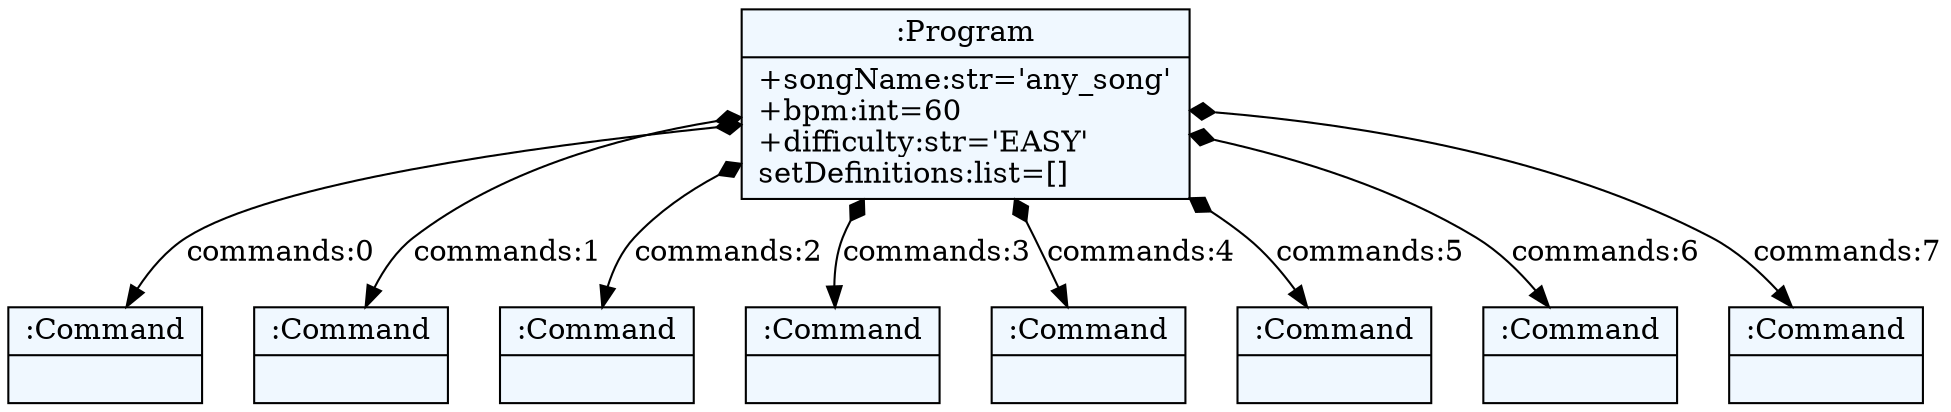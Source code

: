 
    digraph textX {
    fontname = "Bitstream Vera Sans"
    fontsize = 8
    node[
        shape=record,
        style=filled,
        fillcolor=aliceblue
    ]
    nodesep = 0.3
    edge[dir=black,arrowtail=empty]


2631048602832 -> 2631043033680 [label="commands:0" arrowtail=diamond dir=both]
2631043033680[label="{:Command|}"]
2631048602832 -> 2631048603280 [label="commands:1" arrowtail=diamond dir=both]
2631048603280[label="{:Command|}"]
2631048602832 -> 2631048603344 [label="commands:2" arrowtail=diamond dir=both]
2631048603344[label="{:Command|}"]
2631048602832 -> 2631048227664 [label="commands:3" arrowtail=diamond dir=both]
2631048227664[label="{:Command|}"]
2631048602832 -> 2631048603472 [label="commands:4" arrowtail=diamond dir=both]
2631048603472[label="{:Command|}"]
2631048602832 -> 2631048603792 [label="commands:5" arrowtail=diamond dir=both]
2631048603792[label="{:Command|}"]
2631048602832 -> 2631048603856 [label="commands:6" arrowtail=diamond dir=both]
2631048603856[label="{:Command|}"]
2631048602832 -> 2631048603920 [label="commands:7" arrowtail=diamond dir=both]
2631048603920[label="{:Command|}"]
2631048602832[label="{:Program|+songName:str='any_song'\l+bpm:int=60\l+difficulty:str='EASY'\lsetDefinitions:list=[]\l}"]

}
